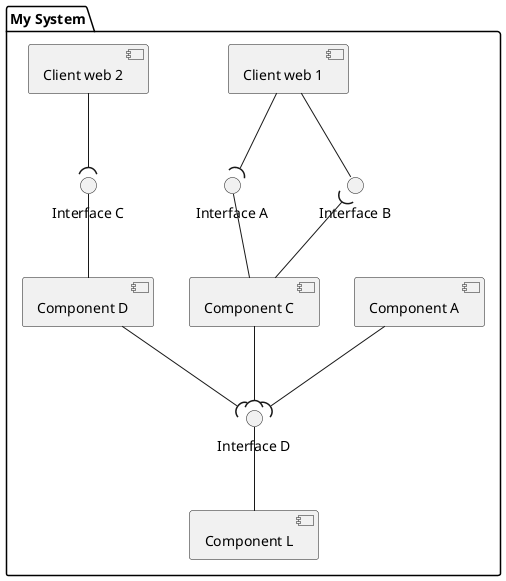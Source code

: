 @startuml

package "My System" {
interface "Interface A" as Web1
interface "Interface B" as Cli1
interface "Interface C" as Web2
interface "Interface D" as Lobby

component "Component A" as GameServer
component "Component L" as LobbyServer
component "Component C" as MiddlewareClient1
component "Component D" as MiddlewareClient2

[Client web 1]
[Client web 2]
}


[LobbyServer] -up-() Lobby

[GameServer] --( Lobby
MiddlewareClient1 --( Lobby
MiddlewareClient2 --( Lobby

[Client web 1] --() Cli1
Cli1 )-- [MiddlewareClient1]

[Client web 2] --( Web2
[MiddlewareClient2] -up-() Web2

[Client web 1] --( Web1
[MiddlewareClient1] -up-() Web1
@enduml